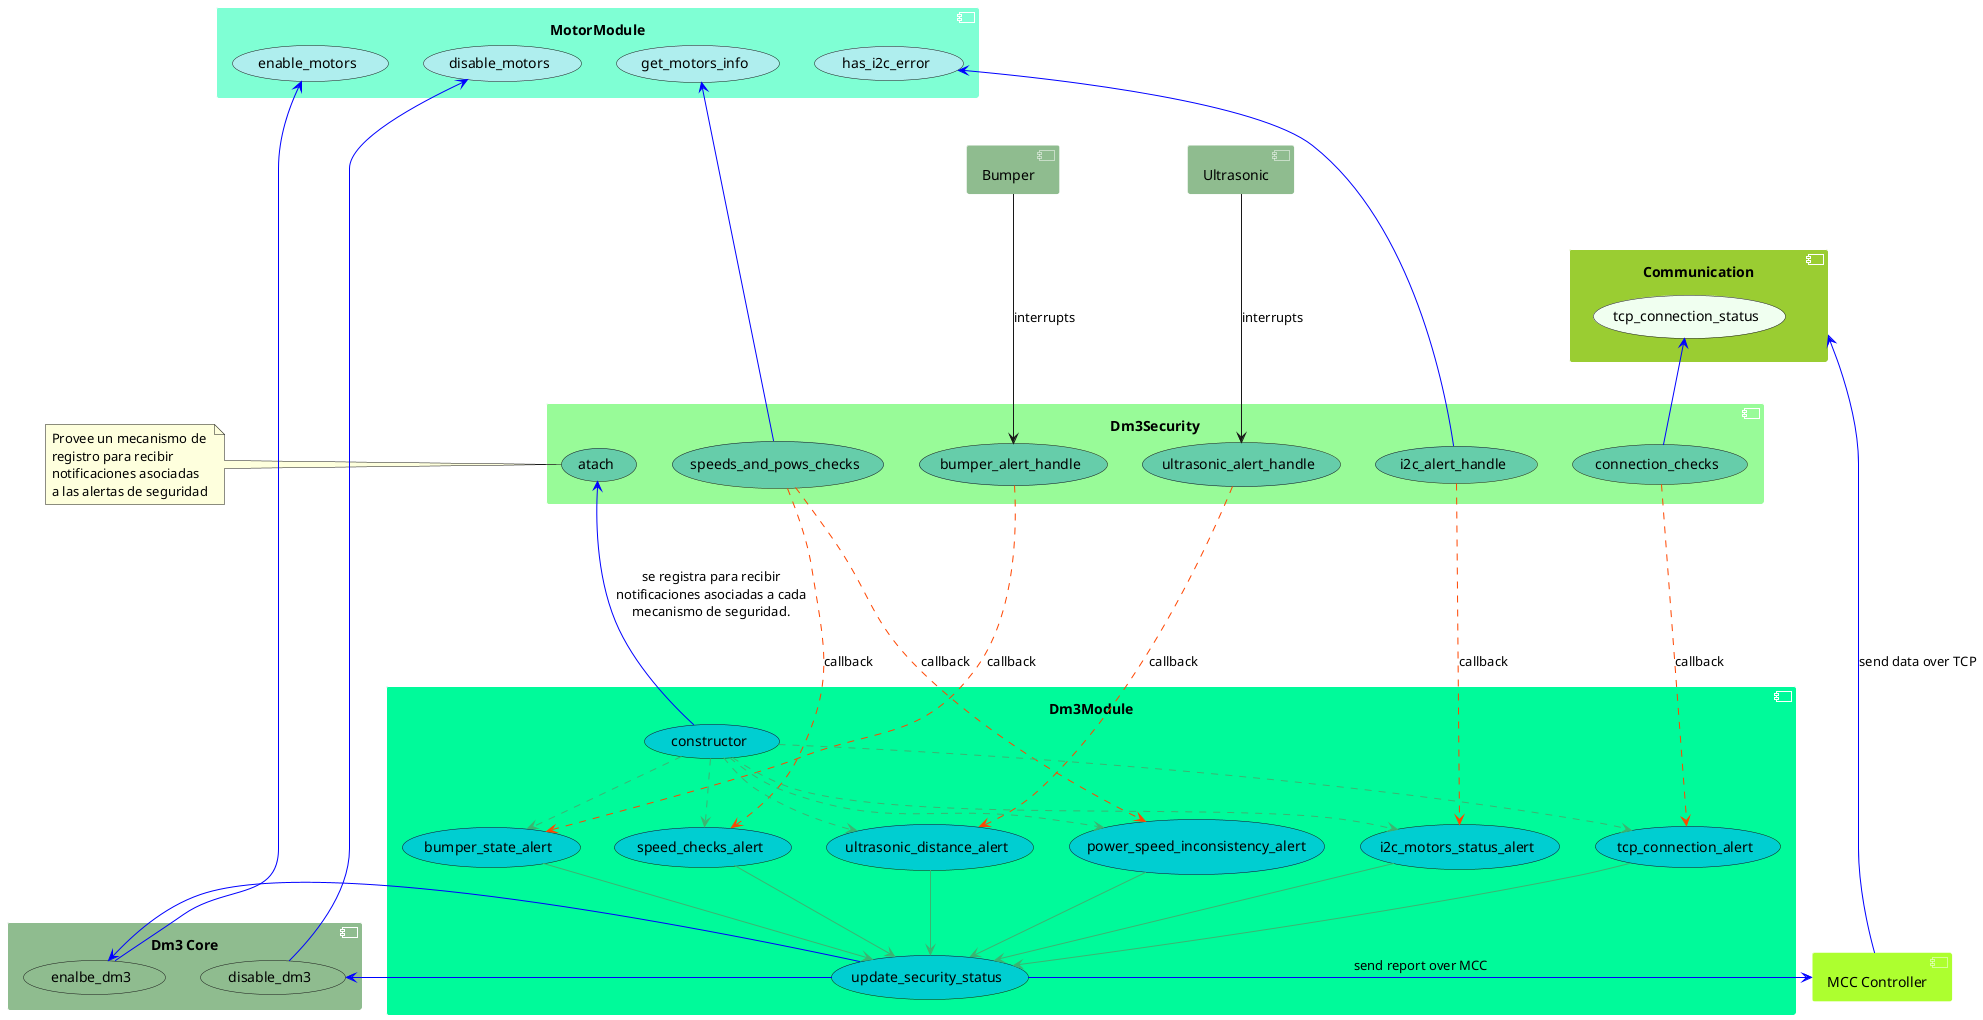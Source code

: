 @startuml Diagrama de subsistema Dm3Security


skinparam componentBorderColor White

component Dm3Security#PaleGreen{
    (speeds_and_pows_checks) as spwc #MediumAquaMarine
    (connection_checks) as cc #MediumAquaMarine
    (ultrasonic_alert_handle) as uah #MediumAquaMarine
    (bumper_alert_handle) as bah #MediumAquaMarine
    (i2c_alert_handle) as i2cah #MediumAquaMarine
    (atach) as atach #MediumAquaMarine
}

note left of atach
  Provee un mecanismo de 
  registro para recibir
  notificaciones asociadas
  a las alertas de seguridad
end note
component MotorModule#Aquamarine{
    (get_motors_info) as gmi #PaleTurquoise
    (has_i2c_error) as i2ce #PaleTurquoise
    (disable_motors) as disableMotors #PaleTurquoise
    (enable_motors) as enableMotors #PaleTurquoise
}

component Dm3Module#MediumSpringGreen{
    (bumper_state_alert) as dm3m_bsa #DarkTurquoise
    (ultrasonic_distance_alert) as dm3m_uda #DarkTurquoise
    (tcp_connection_alert) as dm3m_tca #DarkTurquoise
    (speed_checks_alert) as dm3m_spca #DarkTurquoise
    (power_speed_inconsistency_alert) as dm3m_psia #DarkTurquoise
    (i2c_motors_status_alert) as dm3m_imsa #DarkTurquoise
    (constructor) as dm3m_ctor #DarkTurquoise
    (update_security_status) as dm3m_uss #DarkTurquoise
}

component Bumper#DarkSeaGreen
component Ultrasonic#DarkSeaGreen
component Communication#YellowGreen{
    (tcp_connection_status)#HoneyDew
}
component "MCC Controller" as MCC #GreenYellow
component "Dm3 Core" as DM3Core#DarkSeaGreen {
    (disable_dm3) as dm3c_disable #DarkSeaGreen
    (enalbe_dm3) as dm3c_enable #DarkSeaGreen
}

spwc --up--> gmi#Blue
i2cah -up-> i2ce#Blue

spwc ....> dm3m_spca#OrangeRed : callback
spwc ....> dm3m_psia#OrangeRed : callback
cc ...> dm3m_tca#OrangeRed : callback
i2cah ..down..> dm3m_imsa#OrangeRed : callback
uah ..> dm3m_uda#OrangeRed : callback
bah ...> dm3m_bsa#OrangeRed : callback
dm3m_ctor --> atach#Blue : se registra para recibir\nnotificaciones asociadas a cada\nmecanismo de seguridad.
dm3m_ctor ..> dm3m_bsa #MediumSeaGreen
dm3m_ctor ..> dm3m_imsa #MediumSeaGreen
dm3m_ctor ..> dm3m_psia #MediumSeaGreen
dm3m_ctor ..> dm3m_spca #MediumSeaGreen
dm3m_ctor ..> dm3m_tca #MediumSeaGreen
dm3m_ctor ..> dm3m_uda #MediumSeaGreen
dm3m_bsa -down-> dm3m_uss  #MediumSeaGreen
dm3m_imsa -down-> dm3m_uss  #MediumSeaGreen
dm3m_psia -down-> dm3m_uss  #MediumSeaGreen
dm3m_spca -down-> dm3m_uss  #MediumSeaGreen
dm3m_tca -down-> dm3m_uss  #MediumSeaGreen
dm3m_uda -down-> dm3m_uss  #MediumSeaGreen
Ultrasonic ---> uah: interrupts
Bumper ---> bah: interrupts
cc -up-> tcp_connection_status#Blue

dm3m_uss ---right---> MCC#blue : send report over MCC
MCC ---up---> Communication#blue : send data over TCP
dm3m_uss -left-> dm3c_enable#blue
dm3m_uss -left-> dm3c_disable#blue

dm3c_enable -left-> enableMotors#blue
dm3c_disable -left-> disableMotors#blue

@enduml

/'
URL Diagram: 
    ![Diagrama de subsistema Dm3Security](http://www.plantuml.com/plantuml/svg/ZLPDRzem6BxdLrZDPJl0ORtrWBg2j5tGghNJDAbIv3WlO97OgJ-Aggh_VQ_j99ZW2BW0zlEyt--Jt6j3bR5DJLQSRXLjAAc0Q5jghWtWlrLp-mJCAcxUiopJUovQYZ32PDDA0S8yI5M1MifQAl9tnmrasN0Ni_D7MiCF1I0-CeAVBxe5g7H1HLMqyg0BjWEsrry9rKIt1qRoDLJSDjzVBLrJnGK46fD203DSYfZ19l6sDefgAJWhC01bYXrwhC6pBDrDqKhRjA3EAUKqXNzBkC33QGOrbEqypFzAm3wpJ4W3f8QD8N8JS4X-LF8DW5X16c1KSDr8rpYyKR35rYb9N9_m7-CbLtYEPlY6CygmSe0EjMISLbJZ5IMr2y65Zj-k_x35dbMqoa1KZWbHJzVIIBMMbQqXTv4sFjAkgLimHUC0kk1Y8trksuOJt_rdgrwjvBhBVaSHX3K3fQJgYmL9QCKrBMleJ7jiT-IZqKaIY34ddAGfdwEvxJ8C7NbgCSTjFBtTVE3w60XT3r4rjqrHQaho5LNxKK3HA6BqXWfsHhLLccfOMqIJFs8PbcRv5UlMPCpHxGG9bz4bvgbSe5Cl1OAzZosqcgSjkAPsG-3gOyzyysQYGiwRKPQPRY0yslrBrxEjNFLrfp2TiwYOMezv9rr-y3tqY2UWlhlHxP-XMrE8fMmQY_VKzIJ_1tKj3_6CZ9hMXPV_HFRx2WuOpD7MpNgvH8C2DxV6Ojsu9DnHxWq6sp4S9nJX2ZnmjRvrlq_Y91-dguCLwIlZnyyTajFC-gsfon4yxCq8ZQNqEZsRsNOsMxWrpnzg2rcGF7Uwy1iTJWDuZf_5SG3pNugABVo6YjmHHkkwf6n_XdI3baOoZriCMv16XO3cyqeUn81sCvY6MmzU30kPHfKUrSFAAMF72NOrylBjwu4O3RrOqnEnVX5JMerApV3xHPo8_g3MyyXR75d_N1bQbu25bRoC2qj_6HVavJBEN0VpkfY2kVHchh6pnN7fqr2VufLOd-QLM9_gbLXpFTIbV1bwL2aSC4JYyDuHBWm-L6rhT1OqBjoLeplSdh2bIQ7grdPmZIOKt-wCDuNIb9Vz6ECxWe9MAdn3UKDVU9SvwPe5PK3qgL36F1Hm6bZFoyV8btlV2NdtwkDf4uXEpW8aYoMhXyLF_i7IKGS7Q_5BHMVk7kF45-J_ "Diagrama de subsistema Dm3Security")
'/